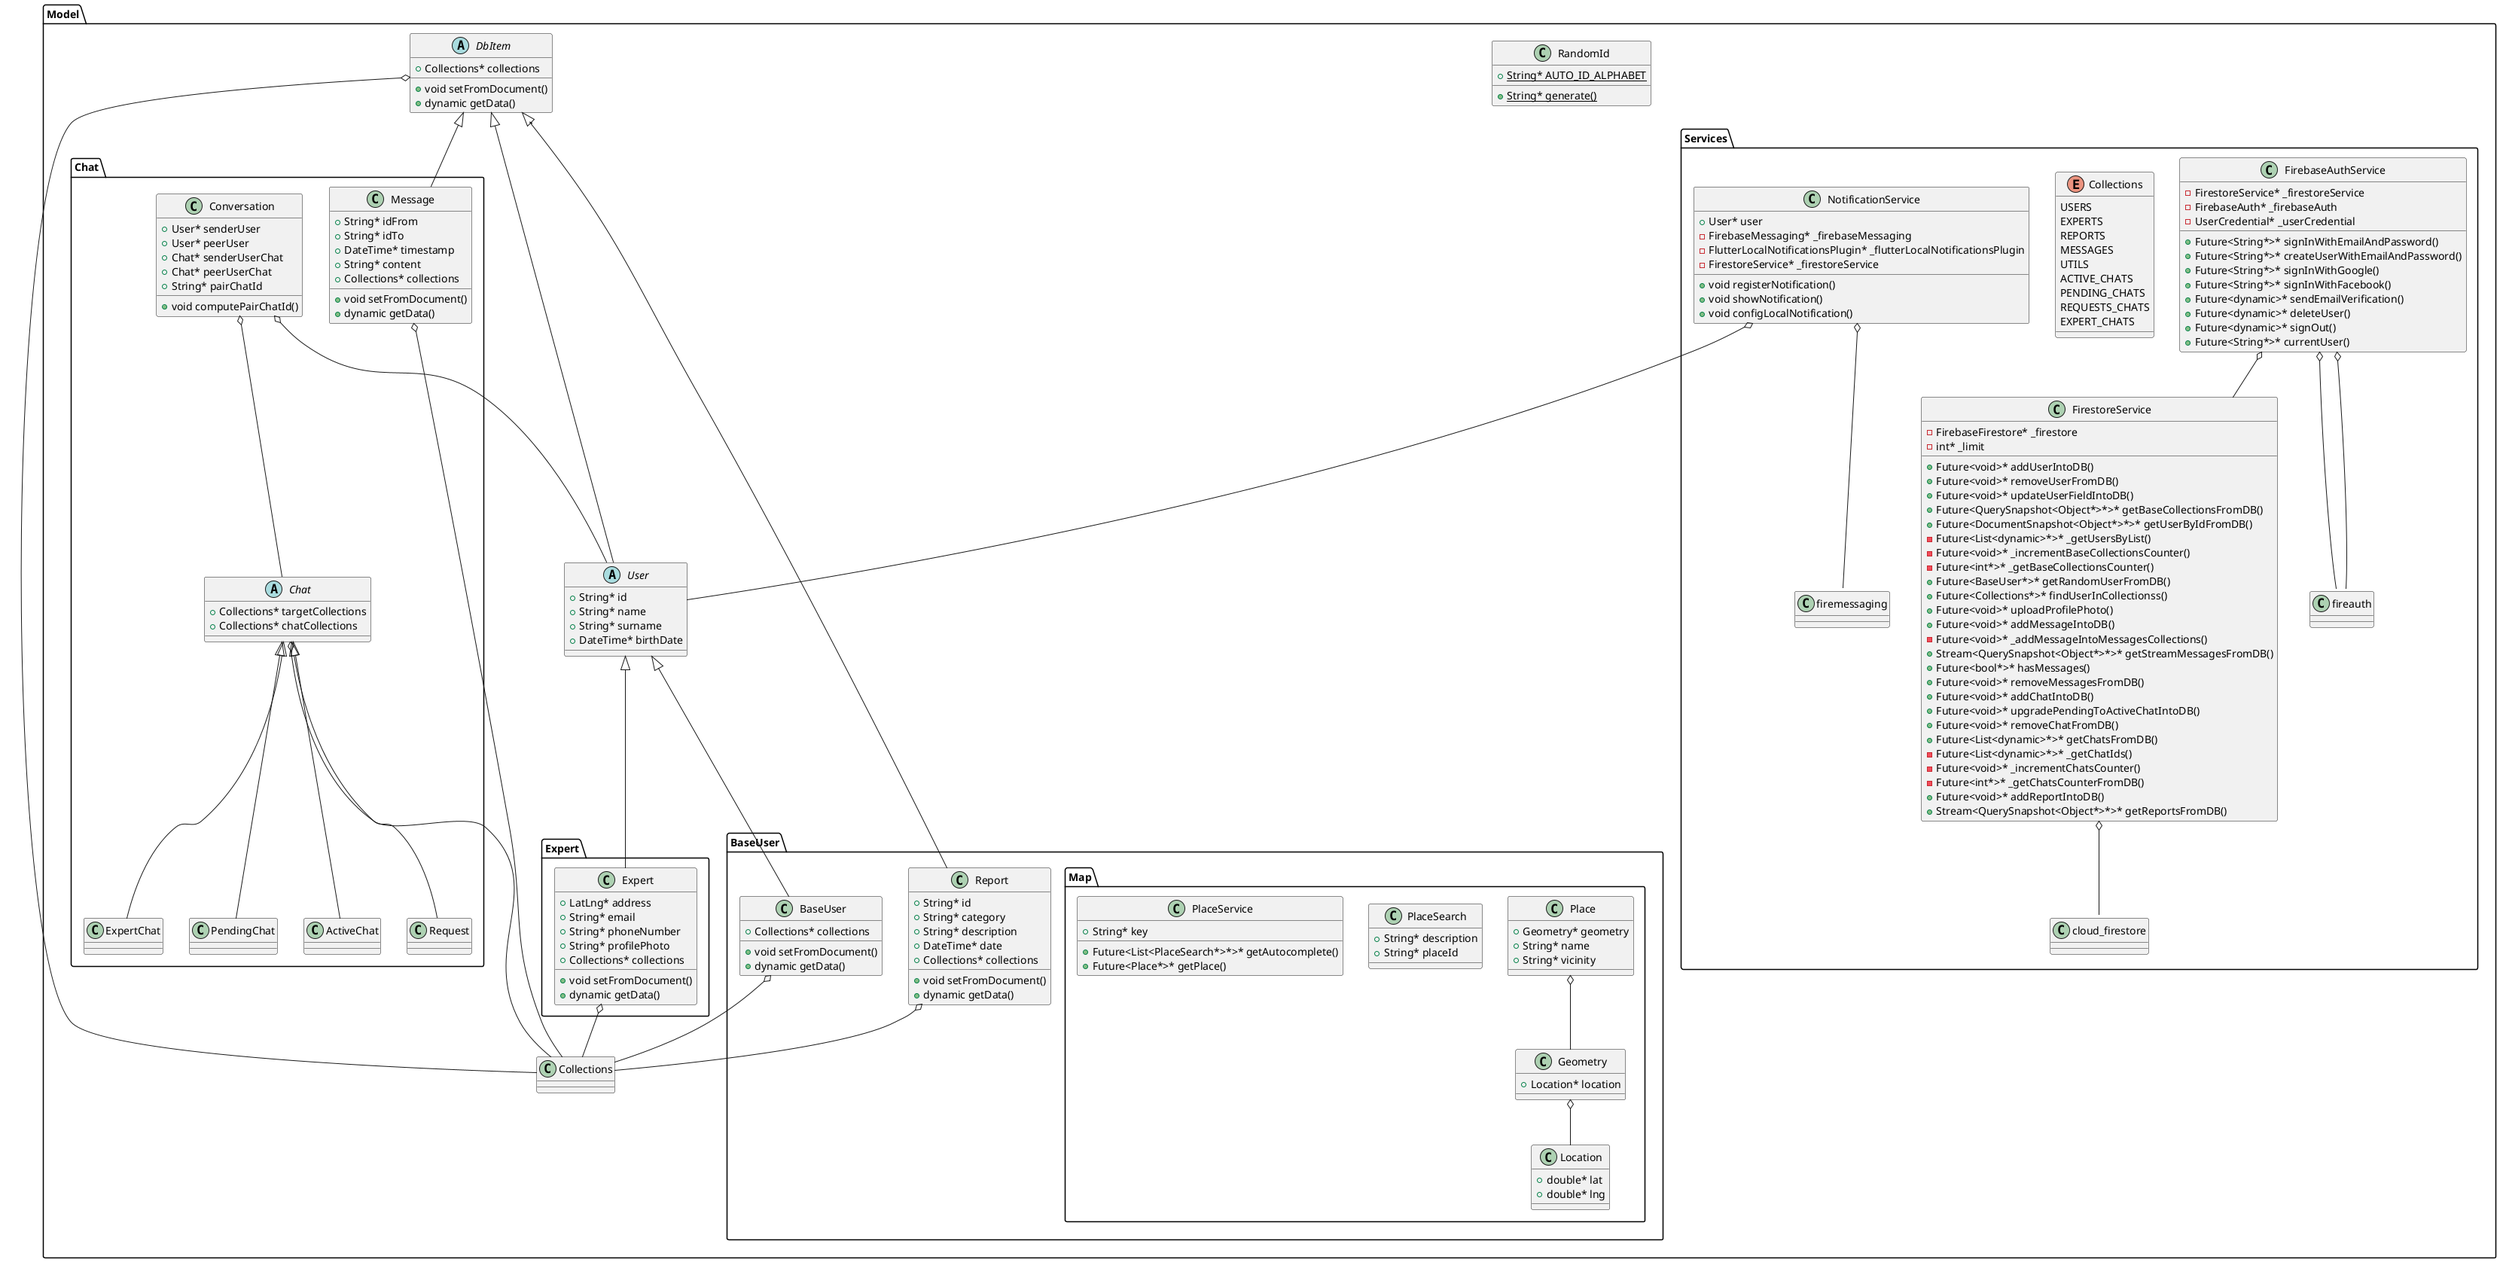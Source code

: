 @startuml ModelUML
package Model {
    class "RandomId" {
        {static} +String* AUTO_ID_ALPHABET
        {static} +String* generate()
    }

    abstract class "DbItem" {
        +Collections* collections
        +void setFromDocument()
        +dynamic getData()
    }
    "DbItem" o-- "Collections"

    abstract class "User" {
        +String* id
        +String* name
        +String* surname
        +DateTime* birthDate
    }
    "DbItem" <|-- "User"

    package BaseUser {
        class "Report" {
            +String* id
            +String* category
            +String* description
            +DateTime* date
            +Collections* collections
            +void setFromDocument()
            +dynamic getData()
        }
        "DbItem" <|-- "Report"
        "Report" o-- "Collections"

        class "BaseUser" {
            +Collections* collections
            +void setFromDocument()
            +dynamic getData()
        }
        "User" <|-- "BaseUser"
        "BaseUser" o-- "Collections"

        package Map {
            class "Place" {
                +Geometry* geometry
                +String* name
                +String* vicinity
            }
            "Place" o-- "Geometry"

            class "Geometry" {
                +Location* location
            }
            "Geometry" o-- "Location"

            class "Location" {
                +double* lat
                +double* lng
            }
            class "PlaceSearch" {
                +String* description
                +String* placeId
            }
            class "PlaceService" {
                +String* key
                +Future<List<PlaceSearch*>*>* getAutocomplete()
                +Future<Place*>* getPlace()
            }
        }
    }

    package Chat {
        class "Message" {
            +String* idFrom
            +String* idTo
            +DateTime* timestamp
            +String* content
            +Collections* collections
            +void setFromDocument()
            +dynamic getData()
        }
        "Message" o-- "Collections"
        "DbItem" <|-- "Message"

        abstract class "Chat" {
            +Collections* targetCollections
            +Collections* chatCollections
        }
        "Chat" o-- "Collections"

        class "Conversation" {
            +User* senderUser
            +User* peerUser
            +Chat* senderUserChat
            +Chat* peerUserChat
            +String* pairChatId
            +void computePairChatId()
        }
        "Conversation" o-- "User"
        "Conversation" o-- "Chat"

        class "ExpertChat" {
        }
        "Chat" <|-- "ExpertChat"

        class "PendingChat" {
        }
        "Chat" <|-- "PendingChat"

        class "ActiveChat" {
        }
        "Chat" <|-- "ActiveChat"

        class "Request" {
        }
        "Chat" <|-- "Request"
    }

    package Expert {
        class "Expert" {
            +LatLng* address
            +String* email
            +String* phoneNumber
            +String* profilePhoto
            +Collections* collections
            +void setFromDocument()
            +dynamic getData()
        }
        "User" <|-- "Expert"
        "Expert" o-- "Collections"
    }

    package Services {
        class "FirebaseAuthService" {
            -FirestoreService* _firestoreService
            -FirebaseAuth* _firebaseAuth
            -UserCredential* _userCredential
            +Future<String*>* signInWithEmailAndPassword()
            +Future<String*>* createUserWithEmailAndPassword()
            +Future<String*>* signInWithGoogle()
            +Future<String*>* signInWithFacebook()
            +Future<dynamic>* sendEmailVerification()
            +Future<dynamic>* deleteUser()
            +Future<dynamic>* signOut()
            +Future<String*>* currentUser()
        }
        "FirebaseAuthService" o-- "FirestoreService"
        "FirebaseAuthService" o-- "fireauth::FirebaseAuth"
        "FirebaseAuthService" o-- "fireauth::UserCredential"

        class "FirestoreService" {
            -FirebaseFirestore* _firestore
            -int* _limit
            +Future<void>* addUserIntoDB()
            +Future<void>* removeUserFromDB()
            +Future<void>* updateUserFieldIntoDB()
            +Future<QuerySnapshot<Object*>*>* getBaseCollectionsFromDB()
            +Future<DocumentSnapshot<Object*>*>* getUserByIdFromDB()
            -Future<List<dynamic>*>* _getUsersByList()
            -Future<void>* _incrementBaseCollectionsCounter()
            -Future<int*>* _getBaseCollectionsCounter()
            +Future<BaseUser*>* getRandomUserFromDB()
            +Future<Collections*>* findUserInCollectionss()
            +Future<void>* uploadProfilePhoto()
            +Future<void>* addMessageIntoDB()
            -Future<void>* _addMessageIntoMessagesCollections()
            +Stream<QuerySnapshot<Object*>*>* getStreamMessagesFromDB()
            +Future<bool*>* hasMessages()
            +Future<void>* removeMessagesFromDB()
            +Future<void>* addChatIntoDB()
            +Future<void>* upgradePendingToActiveChatIntoDB()
            +Future<void>* removeChatFromDB()
            +Future<List<dynamic>*>* getChatsFromDB()
            -Future<List<dynamic>*>* _getChatIds()
            -Future<void>* _incrementChatsCounter()
            -Future<int*>* _getChatsCounterFromDB()
            +Future<void>* addReportIntoDB()
            +Stream<QuerySnapshot<Object*>*>* getReportsFromDB()
        }
        "FirestoreService" o-- "cloud_firestore::FirebaseFirestore"

        enum "Collections" {
            USERS
            EXPERTS
            REPORTS
            MESSAGES
            UTILS
            ACTIVE_CHATS
            PENDING_CHATS
            REQUESTS_CHATS
            EXPERT_CHATS
        }

        class "NotificationService" {
            +User* user
            -FirebaseMessaging* _firebaseMessaging
            -FlutterLocalNotificationsPlugin* _flutterLocalNotificationsPlugin
            -FirestoreService* _firestoreService
            +void registerNotification()
            +void showNotification()
            +void configLocalNotification()
        }
        "NotificationService" o-- "User"
        "NotificationService" o-- "firemessaging::FirebaseMessaging"
    }
}
@enduml